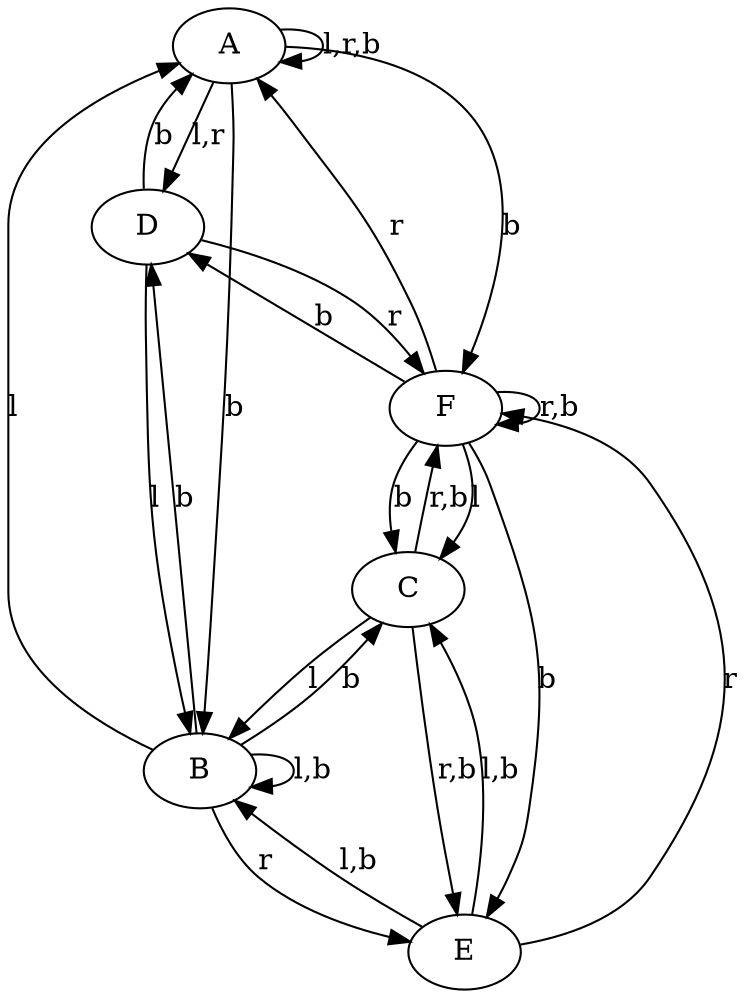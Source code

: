 digraph A{
  A -> A [label="l,r,b"];
  A -> D [label="l,r"];
  A -> B [label=b];
  A -> F [label=b];
  B -> A [label=l];
  B -> B [label="l,b"];
  B -> E [label=r];
  B -> C [label=b];
  B -> D [label=b];
  C -> B [label=l];
  C -> F [label="r,b"];
  C -> E [label="r,b"];
  D -> B [label=l];
  D -> F [label=r];
  D -> A [label=b];
  E -> B [label="l,b"];
  E -> C [label="l,b"];
  E -> F [label=r];
  F -> C [label=l];
  F -> F [label="r,b"];
  F -> A [label=r];
  F -> C [label=b];
  F -> D [label=b];
  F -> E [label=b];
}
